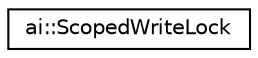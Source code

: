 digraph "Graphical Class Hierarchy"
{
  edge [fontname="Helvetica",fontsize="10",labelfontname="Helvetica",labelfontsize="10"];
  node [fontname="Helvetica",fontsize="10",shape=record];
  rankdir="LR";
  Node1 [label="ai::ScopedWriteLock",height=0.2,width=0.4,color="black", fillcolor="white", style="filled",URL="$classai_1_1ScopedWriteLock.html"];
}
